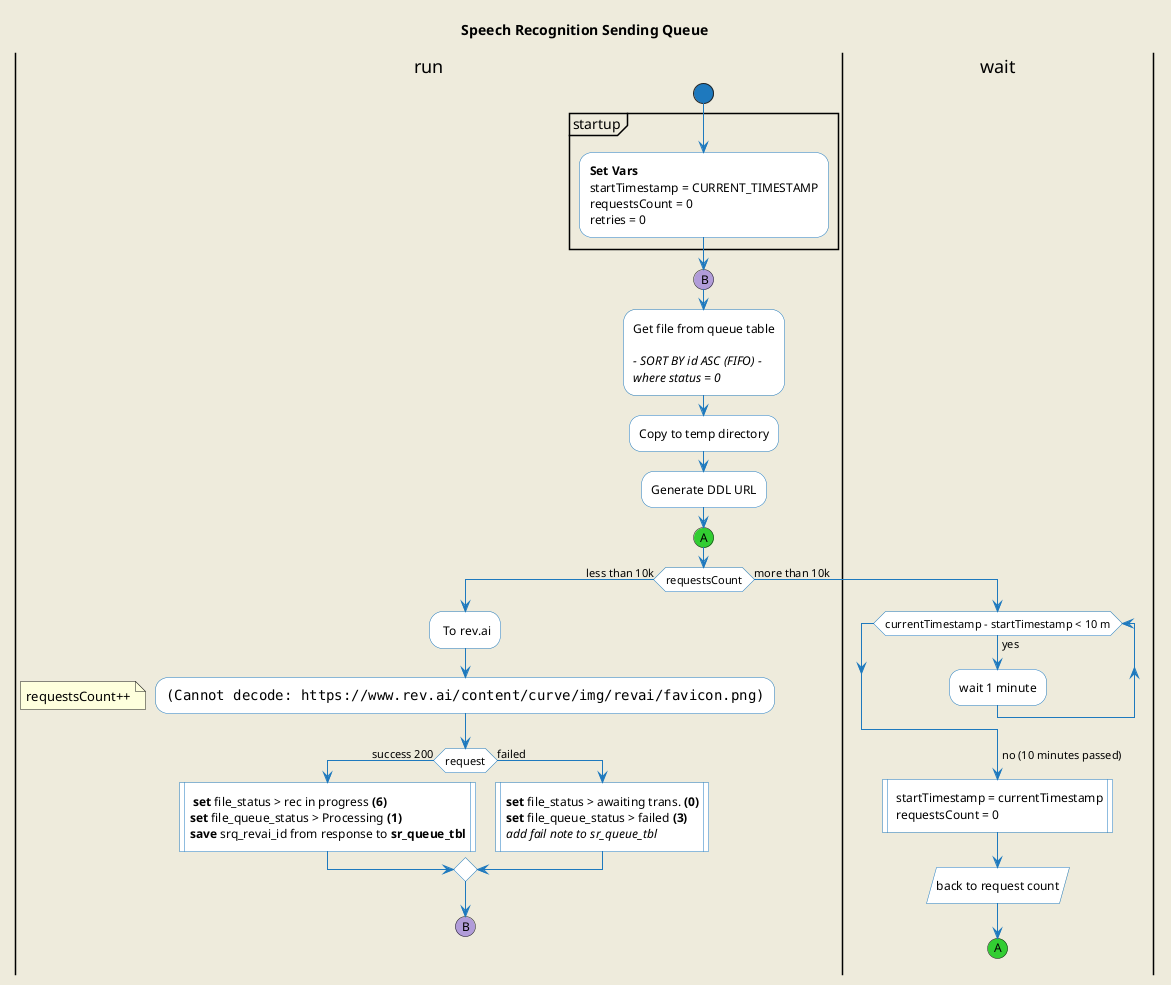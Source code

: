 @startuml

title Speech Recognition Sending Queue

skinparam backgroundColor #EEEBDC
'skinparam handwritten true

skinparam activity {
  StartColor #1e79be
  ArrowColor #1e79be
  EndColor #1e79be
  BackgroundColor white
  SequenceTitleFontColor white
  BorderColor #1e79be
  FontName Tahoma
}


|run|
start

partition startup {
:**Set Vars**\nstartTimestamp = CURRENT_TIMESTAMP\nrequestsCount = 0\nretries = 0;
}
#b19cd9:(B)
:Get file from queue table

<i>- SORT BY id ASC (FIFO) -</i>
<i>where status = 0</i>;
:Copy to temp directory;
:Generate DDL URL;

label rev;
#32CD32:(A)
if (requestsCount) is (less than 10k) then
    : To rev.ai;
    :<img:https://www.rev.ai/content/curve/img/revai/favicon.png>;
    floating note left: requestsCount++
    if(request) is (success 200) then
        : **set** file_status > rec in progress **(6)**
        **set** file_queue_status > Processing **(1)**
        **save** srq_revai_id from response to **sr_queue_tbl**|

    else (failed)
        :**set** file_status > awaiting trans. **(0)**
        **set** file_queue_status > failed **(3)**
        //add fail note to sr_queue_tbl//|
    endif
    #b19cd9:(B)
    detach

else (more than 10k)
    |wait|
':wait chain;
while (currentTimestamp - startTimestamp < 10 m)
    -> yes;
    :wait 1 minute;
end while
-> no (10 minutes passed);
: startTimestamp = currentTimestamp
 requestsCount = 0|
:back to request count/
#32CD32:(A)
detach
endif


@enduml
